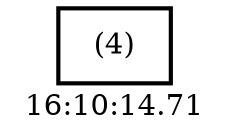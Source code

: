 digraph  g{ graph[label = "16:10:14.71"]
node [shape=rectangle, color=black, fontcolor=black, style=bold] edge [color=black] 0 [label="(4)"] ; 
}

